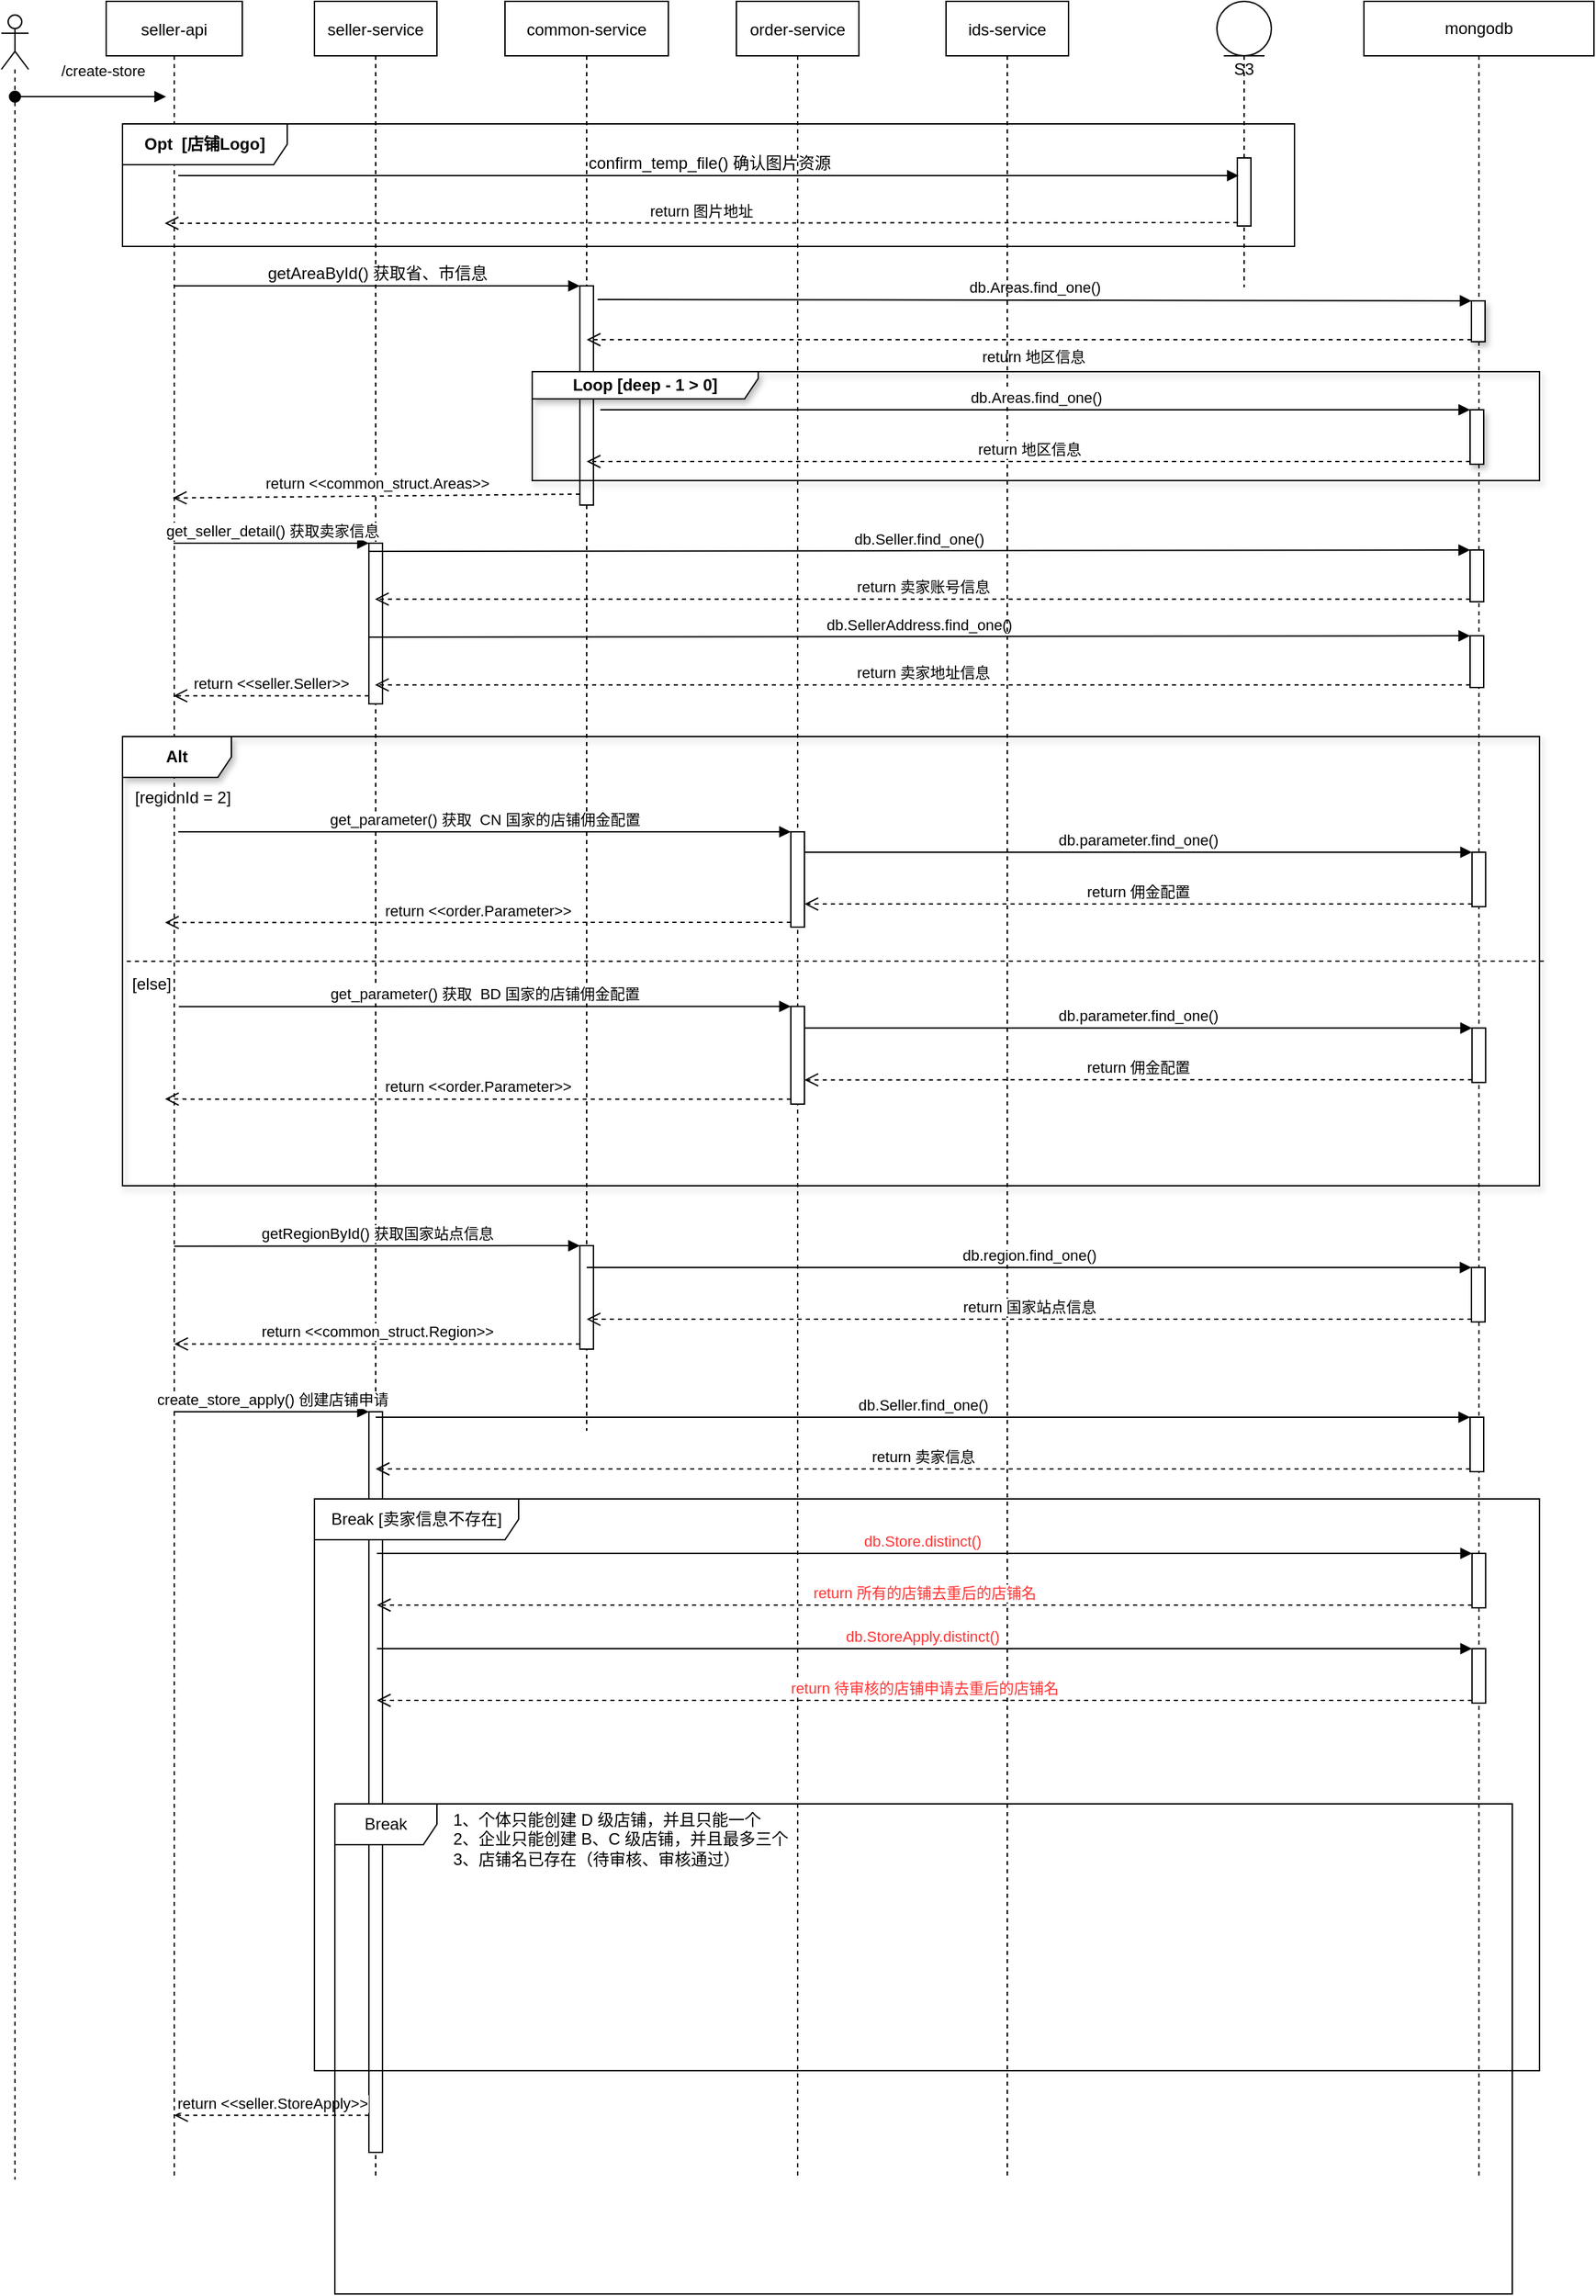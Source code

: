 <mxfile version="20.5.3" type="github">
  <diagram id="kgpKYQtTHZ0yAKxKKP6v" name="Page-1">
    <mxGraphModel dx="1422" dy="762" grid="1" gridSize="10" guides="1" tooltips="1" connect="1" arrows="1" fold="1" page="1" pageScale="1" pageWidth="850" pageHeight="1100" math="0" shadow="0">
      <root>
        <mxCell id="0" />
        <mxCell id="1" parent="0" />
        <mxCell id="EHfXZcObb2dVpvzbA1oW-2" value="seller-api" style="shape=umlLifeline;perimeter=lifelinePerimeter;container=1;collapsible=0;recursiveResize=0;rounded=0;shadow=0;strokeWidth=1;" vertex="1" parent="1">
          <mxGeometry x="207" y="110" width="100" height="1600" as="geometry" />
        </mxCell>
        <mxCell id="EHfXZcObb2dVpvzbA1oW-3" value="/create-store" style="verticalAlign=bottom;startArrow=oval;endArrow=block;startSize=8;shadow=0;strokeWidth=1;" edge="1" parent="EHfXZcObb2dVpvzbA1oW-2" source="EHfXZcObb2dVpvzbA1oW-9">
          <mxGeometry x="0.167" y="10" relative="1" as="geometry">
            <mxPoint x="-16" y="70" as="sourcePoint" />
            <mxPoint x="44" y="70" as="targetPoint" />
            <mxPoint as="offset" />
          </mxGeometry>
        </mxCell>
        <mxCell id="EHfXZcObb2dVpvzbA1oW-6" value="Opt&amp;nbsp; [店铺Logo]" style="shape=umlFrame;whiteSpace=wrap;html=1;fontStyle=1;width=121;height=30;" vertex="1" parent="1">
          <mxGeometry x="219" y="200" width="861" height="90" as="geometry" />
        </mxCell>
        <mxCell id="EHfXZcObb2dVpvzbA1oW-7" value="seller-service" style="shape=umlLifeline;perimeter=lifelinePerimeter;container=1;collapsible=0;recursiveResize=0;rounded=0;shadow=0;strokeWidth=1;" vertex="1" parent="1">
          <mxGeometry x="360" y="110" width="90" height="1600" as="geometry" />
        </mxCell>
        <mxCell id="EHfXZcObb2dVpvzbA1oW-70" value="" style="html=1;points=[];perimeter=orthogonalPerimeter;" vertex="1" parent="EHfXZcObb2dVpvzbA1oW-7">
          <mxGeometry x="40" y="398" width="10" height="118" as="geometry" />
        </mxCell>
        <mxCell id="EHfXZcObb2dVpvzbA1oW-99" value="" style="html=1;points=[];perimeter=orthogonalPerimeter;" vertex="1" parent="EHfXZcObb2dVpvzbA1oW-7">
          <mxGeometry x="40" y="1036" width="10" height="544" as="geometry" />
        </mxCell>
        <mxCell id="EHfXZcObb2dVpvzbA1oW-9" value="" style="shape=umlLifeline;participant=umlActor;perimeter=lifelinePerimeter;whiteSpace=wrap;html=1;container=1;collapsible=0;recursiveResize=0;verticalAlign=top;spacingTop=36;outlineConnect=0;" vertex="1" parent="1">
          <mxGeometry x="130" y="120" width="20" height="1590" as="geometry" />
        </mxCell>
        <mxCell id="EHfXZcObb2dVpvzbA1oW-10" value="S3" style="shape=umlLifeline;participant=umlEntity;perimeter=lifelinePerimeter;whiteSpace=wrap;html=1;container=1;collapsible=0;recursiveResize=0;verticalAlign=top;spacingTop=36;outlineConnect=0;" vertex="1" parent="1">
          <mxGeometry x="1023" y="110" width="40" height="210" as="geometry" />
        </mxCell>
        <mxCell id="EHfXZcObb2dVpvzbA1oW-11" value="" style="html=1;points=[];perimeter=orthogonalPerimeter;" vertex="1" parent="EHfXZcObb2dVpvzbA1oW-10">
          <mxGeometry x="15" y="115" width="10" height="50" as="geometry" />
        </mxCell>
        <mxCell id="EHfXZcObb2dVpvzbA1oW-12" value="&lt;span style=&quot;font-size: 12px;&quot;&gt;confirm_temp_file() 确认图片资源&lt;/span&gt;" style="html=1;verticalAlign=bottom;endArrow=block;entryX=0.1;entryY=0.34;rounded=0;entryDx=0;entryDy=0;entryPerimeter=0;" edge="1" parent="EHfXZcObb2dVpvzbA1oW-10">
          <mxGeometry relative="1" as="geometry">
            <mxPoint x="-763" y="128" as="sourcePoint" />
            <mxPoint x="16" y="128" as="targetPoint" />
          </mxGeometry>
        </mxCell>
        <mxCell id="EHfXZcObb2dVpvzbA1oW-13" value="common-service" style="shape=umlLifeline;perimeter=lifelinePerimeter;container=1;collapsible=0;recursiveResize=0;rounded=0;shadow=0;strokeWidth=1;" vertex="1" parent="1">
          <mxGeometry x="500" y="110" width="120" height="1050" as="geometry" />
        </mxCell>
        <mxCell id="EHfXZcObb2dVpvzbA1oW-14" value="" style="html=1;points=[];perimeter=orthogonalPerimeter;" vertex="1" parent="EHfXZcObb2dVpvzbA1oW-13">
          <mxGeometry x="55" y="209" width="10" height="161" as="geometry" />
        </mxCell>
        <mxCell id="EHfXZcObb2dVpvzbA1oW-95" value="" style="html=1;points=[];perimeter=orthogonalPerimeter;" vertex="1" parent="EHfXZcObb2dVpvzbA1oW-13">
          <mxGeometry x="55" y="914" width="10" height="76" as="geometry" />
        </mxCell>
        <mxCell id="EHfXZcObb2dVpvzbA1oW-16" value="&lt;span style=&quot;font-size: 12px;&quot;&gt;getAreaById() 获取省、市信息&lt;/span&gt;" style="html=1;verticalAlign=bottom;endArrow=block;entryX=0;entryY=0;rounded=0;" edge="1" parent="1" target="EHfXZcObb2dVpvzbA1oW-14">
          <mxGeometry relative="1" as="geometry">
            <mxPoint x="256.5" y="319" as="sourcePoint" />
          </mxGeometry>
        </mxCell>
        <mxCell id="EHfXZcObb2dVpvzbA1oW-17" value="return &amp;lt;&amp;lt;common_struct.Areas&amp;gt;&amp;gt;" style="html=1;verticalAlign=bottom;endArrow=open;dashed=1;endSize=8;exitX=0;exitY=0.95;rounded=0;entryX=0.49;entryY=0.228;entryDx=0;entryDy=0;entryPerimeter=0;" edge="1" parent="1" source="EHfXZcObb2dVpvzbA1oW-14" target="EHfXZcObb2dVpvzbA1oW-2">
          <mxGeometry relative="1" as="geometry">
            <mxPoint x="250" y="470" as="targetPoint" />
          </mxGeometry>
        </mxCell>
        <mxCell id="EHfXZcObb2dVpvzbA1oW-25" value="order-service" style="shape=umlLifeline;perimeter=lifelinePerimeter;container=1;collapsible=0;recursiveResize=0;rounded=0;shadow=0;strokeWidth=1;" vertex="1" parent="1">
          <mxGeometry x="670" y="110" width="90" height="1600" as="geometry" />
        </mxCell>
        <mxCell id="EHfXZcObb2dVpvzbA1oW-28" value="return 图片地址" style="html=1;verticalAlign=bottom;endArrow=open;dashed=1;endSize=8;exitX=0;exitY=0.95;rounded=0;" edge="1" parent="1" source="EHfXZcObb2dVpvzbA1oW-11">
          <mxGeometry relative="1" as="geometry">
            <mxPoint x="250" y="273" as="targetPoint" />
          </mxGeometry>
        </mxCell>
        <mxCell id="EHfXZcObb2dVpvzbA1oW-29" value="mongodb" style="shape=umlLifeline;perimeter=lifelinePerimeter;whiteSpace=wrap;html=1;container=1;collapsible=0;recursiveResize=0;outlineConnect=0;rounded=0;glass=0;sketch=0;" vertex="1" parent="1">
          <mxGeometry x="1131" y="110" width="169" height="1600" as="geometry" />
        </mxCell>
        <mxCell id="EHfXZcObb2dVpvzbA1oW-30" value="" style="html=1;points=[];perimeter=orthogonalPerimeter;rounded=0;shadow=1;glass=0;sketch=0;" vertex="1" parent="EHfXZcObb2dVpvzbA1oW-29">
          <mxGeometry x="79" y="220" width="10" height="30" as="geometry" />
        </mxCell>
        <mxCell id="EHfXZcObb2dVpvzbA1oW-31" value="" style="html=1;points=[];perimeter=orthogonalPerimeter;rounded=0;shadow=1;glass=0;sketch=0;" vertex="1" parent="EHfXZcObb2dVpvzbA1oW-29">
          <mxGeometry x="78" y="300" width="10" height="40" as="geometry" />
        </mxCell>
        <mxCell id="EHfXZcObb2dVpvzbA1oW-73" value="" style="html=1;points=[];perimeter=orthogonalPerimeter;" vertex="1" parent="EHfXZcObb2dVpvzbA1oW-29">
          <mxGeometry x="78" y="403" width="10" height="38" as="geometry" />
        </mxCell>
        <mxCell id="EHfXZcObb2dVpvzbA1oW-76" value="" style="html=1;points=[];perimeter=orthogonalPerimeter;" vertex="1" parent="EHfXZcObb2dVpvzbA1oW-29">
          <mxGeometry x="78" y="466" width="10" height="38" as="geometry" />
        </mxCell>
        <mxCell id="EHfXZcObb2dVpvzbA1oW-77" value="db.SellerAddress.find_one()" style="html=1;verticalAlign=bottom;endArrow=block;entryX=0;entryY=0;rounded=0;exitX=0;exitY=0.013;exitDx=0;exitDy=0;exitPerimeter=0;" edge="1" parent="EHfXZcObb2dVpvzbA1oW-29" target="EHfXZcObb2dVpvzbA1oW-76">
          <mxGeometry relative="1" as="geometry">
            <mxPoint x="-731" y="467.04" as="sourcePoint" />
          </mxGeometry>
        </mxCell>
        <mxCell id="EHfXZcObb2dVpvzbA1oW-78" value="return 卖家地址信息" style="html=1;verticalAlign=bottom;endArrow=open;dashed=1;endSize=8;exitX=0;exitY=0.95;rounded=0;" edge="1" parent="EHfXZcObb2dVpvzbA1oW-29" source="EHfXZcObb2dVpvzbA1oW-76">
          <mxGeometry relative="1" as="geometry">
            <mxPoint x="-726.5" y="502.1" as="targetPoint" />
          </mxGeometry>
        </mxCell>
        <mxCell id="EHfXZcObb2dVpvzbA1oW-108" value="" style="html=1;points=[];perimeter=orthogonalPerimeter;" vertex="1" parent="EHfXZcObb2dVpvzbA1oW-29">
          <mxGeometry x="79" y="930.02" width="10" height="40" as="geometry" />
        </mxCell>
        <mxCell id="EHfXZcObb2dVpvzbA1oW-112" value="" style="html=1;points=[];perimeter=orthogonalPerimeter;" vertex="1" parent="EHfXZcObb2dVpvzbA1oW-29">
          <mxGeometry x="78" y="1040" width="10" height="40" as="geometry" />
        </mxCell>
        <mxCell id="EHfXZcObb2dVpvzbA1oW-36" value="&lt;b&gt;Loop [deep - 1 &amp;gt; 0]&lt;/b&gt;" style="shape=umlFrame;whiteSpace=wrap;html=1;rounded=0;shadow=1;glass=0;sketch=0;width=166;height=20;" vertex="1" parent="1">
          <mxGeometry x="520" y="382" width="740" height="80" as="geometry" />
        </mxCell>
        <mxCell id="EHfXZcObb2dVpvzbA1oW-37" value="db.Areas.find_one()" style="html=1;verticalAlign=bottom;endArrow=block;entryX=0;entryY=0;rounded=0;exitX=1.3;exitY=0.062;exitDx=0;exitDy=0;exitPerimeter=0;" edge="1" parent="1" source="EHfXZcObb2dVpvzbA1oW-14" target="EHfXZcObb2dVpvzbA1oW-30">
          <mxGeometry relative="1" as="geometry">
            <mxPoint x="862" y="330" as="sourcePoint" />
          </mxGeometry>
        </mxCell>
        <mxCell id="EHfXZcObb2dVpvzbA1oW-38" value="return 地区信息" style="html=1;verticalAlign=bottom;endArrow=open;dashed=1;endSize=8;exitX=0;exitY=0.95;rounded=0;" edge="1" parent="1" source="EHfXZcObb2dVpvzbA1oW-30" target="EHfXZcObb2dVpvzbA1oW-13">
          <mxGeometry x="-0.009" y="21" relative="1" as="geometry">
            <mxPoint x="862" y="406" as="targetPoint" />
            <mxPoint as="offset" />
          </mxGeometry>
        </mxCell>
        <mxCell id="EHfXZcObb2dVpvzbA1oW-39" value="&lt;b&gt;Alt&lt;/b&gt;" style="shape=umlFrame;whiteSpace=wrap;html=1;rounded=0;shadow=1;glass=0;sketch=0;width=80;height=30;" vertex="1" parent="1">
          <mxGeometry x="219" y="650" width="1041" height="330" as="geometry" />
        </mxCell>
        <mxCell id="EHfXZcObb2dVpvzbA1oW-40" value="ids-service" style="shape=umlLifeline;perimeter=lifelinePerimeter;container=1;collapsible=0;recursiveResize=0;rounded=0;shadow=0;strokeWidth=1;" vertex="1" parent="1">
          <mxGeometry x="824" y="110" width="90" height="1600" as="geometry" />
        </mxCell>
        <mxCell id="EHfXZcObb2dVpvzbA1oW-80" value="" style="endArrow=none;dashed=1;html=1;rounded=0;exitX=1.003;exitY=0.5;exitDx=0;exitDy=0;exitPerimeter=0;" edge="1" parent="EHfXZcObb2dVpvzbA1oW-40" source="EHfXZcObb2dVpvzbA1oW-39">
          <mxGeometry width="50" height="50" relative="1" as="geometry">
            <mxPoint x="-64" y="705" as="sourcePoint" />
            <mxPoint x="-605" y="705.1" as="targetPoint" />
          </mxGeometry>
        </mxCell>
        <mxCell id="EHfXZcObb2dVpvzbA1oW-45" value="db.Areas.find_one()" style="html=1;verticalAlign=bottom;endArrow=block;entryX=0;entryY=0;rounded=0;" edge="1" parent="1" target="EHfXZcObb2dVpvzbA1oW-31">
          <mxGeometry relative="1" as="geometry">
            <mxPoint x="570" y="410" as="sourcePoint" />
          </mxGeometry>
        </mxCell>
        <mxCell id="EHfXZcObb2dVpvzbA1oW-46" value="return 地区信息" style="html=1;verticalAlign=bottom;endArrow=open;dashed=1;endSize=8;exitX=0;exitY=0.95;rounded=0;" edge="1" parent="1" source="EHfXZcObb2dVpvzbA1oW-31">
          <mxGeometry relative="1" as="geometry">
            <mxPoint x="560" y="448" as="targetPoint" />
          </mxGeometry>
        </mxCell>
        <mxCell id="EHfXZcObb2dVpvzbA1oW-71" value="get_seller_detail() 获取卖家信息" style="html=1;verticalAlign=bottom;endArrow=block;entryX=0;entryY=0;rounded=0;" edge="1" target="EHfXZcObb2dVpvzbA1oW-70" parent="1">
          <mxGeometry relative="1" as="geometry">
            <mxPoint x="256.5" y="508" as="sourcePoint" />
          </mxGeometry>
        </mxCell>
        <mxCell id="EHfXZcObb2dVpvzbA1oW-74" value="db.Seller.find_one()" style="html=1;verticalAlign=bottom;endArrow=block;entryX=0;entryY=0;rounded=0;exitX=0;exitY=0.013;exitDx=0;exitDy=0;exitPerimeter=0;" edge="1" target="EHfXZcObb2dVpvzbA1oW-73" parent="1">
          <mxGeometry relative="1" as="geometry">
            <mxPoint x="400" y="514.04" as="sourcePoint" />
          </mxGeometry>
        </mxCell>
        <mxCell id="EHfXZcObb2dVpvzbA1oW-75" value="return 卖家账号信息" style="html=1;verticalAlign=bottom;endArrow=open;dashed=1;endSize=8;exitX=0;exitY=0.95;rounded=0;" edge="1" source="EHfXZcObb2dVpvzbA1oW-73" parent="1">
          <mxGeometry relative="1" as="geometry">
            <mxPoint x="404.5" y="549.1" as="targetPoint" />
          </mxGeometry>
        </mxCell>
        <mxCell id="EHfXZcObb2dVpvzbA1oW-72" value="return &amp;lt;&amp;lt;seller.Seller&amp;gt;&amp;gt;" style="html=1;verticalAlign=bottom;endArrow=open;dashed=1;endSize=8;exitX=0;exitY=0.95;rounded=0;" edge="1" source="EHfXZcObb2dVpvzbA1oW-70" parent="1">
          <mxGeometry relative="1" as="geometry">
            <mxPoint x="256.5" y="620.1" as="targetPoint" />
          </mxGeometry>
        </mxCell>
        <mxCell id="EHfXZcObb2dVpvzbA1oW-81" value="[regionId = 2]" style="text;html=1;strokeColor=none;fillColor=none;align=center;verticalAlign=middle;whiteSpace=wrap;rounded=0;" vertex="1" parent="1">
          <mxGeometry x="227" y="680" width="73" height="30" as="geometry" />
        </mxCell>
        <mxCell id="EHfXZcObb2dVpvzbA1oW-82" value="[else]" style="text;html=1;strokeColor=none;fillColor=none;align=center;verticalAlign=middle;whiteSpace=wrap;rounded=0;" vertex="1" parent="1">
          <mxGeometry x="219" y="815" width="43" height="33.25" as="geometry" />
        </mxCell>
        <mxCell id="EHfXZcObb2dVpvzbA1oW-86" value="" style="html=1;points=[];perimeter=orthogonalPerimeter;" vertex="1" parent="1">
          <mxGeometry x="710" y="720" width="10" height="70" as="geometry" />
        </mxCell>
        <mxCell id="EHfXZcObb2dVpvzbA1oW-87" value="get_parameter() 获取&amp;nbsp; CN 国家的店铺佣金配置" style="html=1;verticalAlign=bottom;endArrow=block;entryX=0;entryY=0;rounded=0;" edge="1" target="EHfXZcObb2dVpvzbA1oW-86" parent="1">
          <mxGeometry relative="1" as="geometry">
            <mxPoint x="260" y="720" as="sourcePoint" />
          </mxGeometry>
        </mxCell>
        <mxCell id="EHfXZcObb2dVpvzbA1oW-88" value="return &amp;lt;&amp;lt;order.Parameter&amp;gt;&amp;gt;" style="html=1;verticalAlign=bottom;endArrow=open;dashed=1;endSize=8;exitX=0;exitY=0.95;rounded=0;entryX=0.03;entryY=0.414;entryDx=0;entryDy=0;entryPerimeter=0;" edge="1" source="EHfXZcObb2dVpvzbA1oW-86" parent="1" target="EHfXZcObb2dVpvzbA1oW-39">
          <mxGeometry relative="1" as="geometry">
            <mxPoint x="640" y="796" as="targetPoint" />
          </mxGeometry>
        </mxCell>
        <mxCell id="EHfXZcObb2dVpvzbA1oW-89" value="" style="html=1;points=[];perimeter=orthogonalPerimeter;" vertex="1" parent="1">
          <mxGeometry x="710" y="848.25" width="10" height="71.75" as="geometry" />
        </mxCell>
        <mxCell id="EHfXZcObb2dVpvzbA1oW-90" value="get_parameter() 获取&amp;nbsp; BD 国家的店铺佣金配置" style="html=1;verticalAlign=bottom;endArrow=block;entryX=0;entryY=0;rounded=0;exitX=0.056;exitY=0.231;exitDx=0;exitDy=0;exitPerimeter=0;" edge="1" parent="1" target="EHfXZcObb2dVpvzbA1oW-89">
          <mxGeometry relative="1" as="geometry">
            <mxPoint x="260.4" y="848.359" as="sourcePoint" />
          </mxGeometry>
        </mxCell>
        <mxCell id="EHfXZcObb2dVpvzbA1oW-91" value="return &amp;lt;&amp;lt;order.Parameter&amp;gt;&amp;gt;" style="html=1;verticalAlign=bottom;endArrow=open;dashed=1;endSize=8;exitX=0;exitY=0.95;rounded=0;entryX=0.03;entryY=0.807;entryDx=0;entryDy=0;entryPerimeter=0;" edge="1" parent="1" source="EHfXZcObb2dVpvzbA1oW-89" target="EHfXZcObb2dVpvzbA1oW-39">
          <mxGeometry relative="1" as="geometry">
            <mxPoint x="249.6" y="886.296" as="targetPoint" />
          </mxGeometry>
        </mxCell>
        <mxCell id="EHfXZcObb2dVpvzbA1oW-96" value="getRegionById() 获取国家站点信息" style="html=1;verticalAlign=bottom;endArrow=block;entryX=0;entryY=0;rounded=0;exitX=0.5;exitY=0.519;exitDx=0;exitDy=0;exitPerimeter=0;" edge="1" parent="1" target="EHfXZcObb2dVpvzbA1oW-95">
          <mxGeometry relative="1" as="geometry">
            <mxPoint x="257" y="1024.4" as="sourcePoint" />
          </mxGeometry>
        </mxCell>
        <mxCell id="EHfXZcObb2dVpvzbA1oW-100" value="create_store_apply() 创建店铺申请" style="html=1;verticalAlign=bottom;endArrow=block;entryX=0;entryY=0;rounded=0;" edge="1" target="EHfXZcObb2dVpvzbA1oW-99" parent="1">
          <mxGeometry relative="1" as="geometry">
            <mxPoint x="256.5" y="1146" as="sourcePoint" />
          </mxGeometry>
        </mxCell>
        <mxCell id="EHfXZcObb2dVpvzbA1oW-101" value="return &amp;lt;&amp;lt;seller.StoreApply&amp;gt;&amp;gt;" style="html=1;verticalAlign=bottom;endArrow=open;dashed=1;endSize=8;exitX=0;exitY=0.95;rounded=0;" edge="1" source="EHfXZcObb2dVpvzbA1oW-99" parent="1" target="EHfXZcObb2dVpvzbA1oW-2">
          <mxGeometry relative="1" as="geometry">
            <mxPoint x="256.5" y="1222" as="targetPoint" />
          </mxGeometry>
        </mxCell>
        <mxCell id="EHfXZcObb2dVpvzbA1oW-102" value="" style="html=1;points=[];perimeter=orthogonalPerimeter;" vertex="1" parent="1">
          <mxGeometry x="1210.4" y="735" width="10" height="40" as="geometry" />
        </mxCell>
        <mxCell id="EHfXZcObb2dVpvzbA1oW-103" value="db.parameter.find_one()" style="html=1;verticalAlign=bottom;endArrow=block;entryX=0;entryY=0;rounded=0;exitX=1;exitY=0.214;exitDx=0;exitDy=0;exitPerimeter=0;" edge="1" parent="1" target="EHfXZcObb2dVpvzbA1oW-102" source="EHfXZcObb2dVpvzbA1oW-86">
          <mxGeometry relative="1" as="geometry">
            <mxPoint x="760.8" y="735.109" as="sourcePoint" />
          </mxGeometry>
        </mxCell>
        <mxCell id="EHfXZcObb2dVpvzbA1oW-104" value="return 佣金配置" style="html=1;verticalAlign=bottom;endArrow=open;dashed=1;endSize=8;exitX=0;exitY=0.95;rounded=0;entryX=1;entryY=0.758;entryDx=0;entryDy=0;entryPerimeter=0;" edge="1" parent="1" source="EHfXZcObb2dVpvzbA1oW-102" target="EHfXZcObb2dVpvzbA1oW-86">
          <mxGeometry relative="1" as="geometry">
            <mxPoint x="750.0" y="773.046" as="targetPoint" />
          </mxGeometry>
        </mxCell>
        <mxCell id="EHfXZcObb2dVpvzbA1oW-105" value="" style="html=1;points=[];perimeter=orthogonalPerimeter;" vertex="1" parent="1">
          <mxGeometry x="1210.4" y="864.14" width="10" height="40" as="geometry" />
        </mxCell>
        <mxCell id="EHfXZcObb2dVpvzbA1oW-106" value="db.parameter.find_one()" style="html=1;verticalAlign=bottom;endArrow=block;entryX=0;entryY=0;rounded=0;exitX=1;exitY=0.214;exitDx=0;exitDy=0;exitPerimeter=0;" edge="1" parent="1" target="EHfXZcObb2dVpvzbA1oW-105">
          <mxGeometry relative="1" as="geometry">
            <mxPoint x="720" y="864.12" as="sourcePoint" />
          </mxGeometry>
        </mxCell>
        <mxCell id="EHfXZcObb2dVpvzbA1oW-107" value="return 佣金配置" style="html=1;verticalAlign=bottom;endArrow=open;dashed=1;endSize=8;exitX=0;exitY=0.95;rounded=0;entryX=1;entryY=0.758;entryDx=0;entryDy=0;entryPerimeter=0;" edge="1" parent="1" source="EHfXZcObb2dVpvzbA1oW-105">
          <mxGeometry relative="1" as="geometry">
            <mxPoint x="720" y="902.2" as="targetPoint" />
          </mxGeometry>
        </mxCell>
        <mxCell id="EHfXZcObb2dVpvzbA1oW-109" value="db.region.find_one()" style="html=1;verticalAlign=bottom;endArrow=block;entryX=0;entryY=0;rounded=0;" edge="1" parent="1" target="EHfXZcObb2dVpvzbA1oW-108" source="EHfXZcObb2dVpvzbA1oW-13">
          <mxGeometry relative="1" as="geometry">
            <mxPoint x="719.6" y="1040" as="sourcePoint" />
          </mxGeometry>
        </mxCell>
        <mxCell id="EHfXZcObb2dVpvzbA1oW-110" value="return 国家站点信息" style="html=1;verticalAlign=bottom;endArrow=open;dashed=1;endSize=8;exitX=0;exitY=0.95;rounded=0;" edge="1" parent="1" source="EHfXZcObb2dVpvzbA1oW-108" target="EHfXZcObb2dVpvzbA1oW-13">
          <mxGeometry relative="1" as="geometry">
            <mxPoint x="719.6" y="1078.08" as="targetPoint" />
          </mxGeometry>
        </mxCell>
        <mxCell id="EHfXZcObb2dVpvzbA1oW-97" value="return &amp;lt;&amp;lt;common_struct.Region&amp;gt;&amp;gt;" style="html=1;verticalAlign=bottom;endArrow=open;dashed=1;endSize=8;exitX=0;exitY=0.95;rounded=0;" edge="1" parent="1" source="EHfXZcObb2dVpvzbA1oW-95" target="EHfXZcObb2dVpvzbA1oW-2">
          <mxGeometry relative="1" as="geometry">
            <mxPoint x="250" y="1062" as="targetPoint" />
          </mxGeometry>
        </mxCell>
        <mxCell id="EHfXZcObb2dVpvzbA1oW-111" value="Break [卖家信息不存在]" style="shape=umlFrame;whiteSpace=wrap;html=1;width=150;height=30;" vertex="1" parent="1">
          <mxGeometry x="360" y="1210" width="900" height="420" as="geometry" />
        </mxCell>
        <mxCell id="EHfXZcObb2dVpvzbA1oW-113" value="db.Seller.find_one()" style="html=1;verticalAlign=bottom;endArrow=block;entryX=0;entryY=0;rounded=0;" edge="1" parent="1" target="EHfXZcObb2dVpvzbA1oW-112" source="EHfXZcObb2dVpvzbA1oW-7">
          <mxGeometry relative="1" as="geometry">
            <mxPoint x="558.5" y="1150" as="sourcePoint" />
          </mxGeometry>
        </mxCell>
        <mxCell id="EHfXZcObb2dVpvzbA1oW-114" value="return 卖家信息" style="html=1;verticalAlign=bottom;endArrow=open;dashed=1;endSize=8;exitX=0;exitY=0.95;rounded=0;" edge="1" parent="1" source="EHfXZcObb2dVpvzbA1oW-112" target="EHfXZcObb2dVpvzbA1oW-7">
          <mxGeometry relative="1" as="geometry">
            <mxPoint x="558.5" y="1188" as="targetPoint" />
          </mxGeometry>
        </mxCell>
        <mxCell id="EHfXZcObb2dVpvzbA1oW-115" value="Break" style="shape=umlFrame;whiteSpace=wrap;html=1;width=75;height=30;" vertex="1" parent="1">
          <mxGeometry x="375" y="1434" width="865" height="360" as="geometry" />
        </mxCell>
        <mxCell id="EHfXZcObb2dVpvzbA1oW-116" value="1、个体只能创建 D 级店铺，并且只能一个&lt;br&gt;2、企业只能创建 B、C 级店铺，并且最多三个&lt;br&gt;3、店铺名已存在（待审核、审核通过）" style="text;html=1;strokeColor=none;fillColor=none;align=left;verticalAlign=middle;whiteSpace=wrap;rounded=0;" vertex="1" parent="1">
          <mxGeometry x="460" y="1435" width="250" height="49" as="geometry" />
        </mxCell>
        <mxCell id="EHfXZcObb2dVpvzbA1oW-117" value="" style="html=1;points=[];perimeter=orthogonalPerimeter;" vertex="1" parent="1">
          <mxGeometry x="1210.4" y="1250" width="10" height="40" as="geometry" />
        </mxCell>
        <mxCell id="EHfXZcObb2dVpvzbA1oW-118" value="&lt;font color=&quot;#ff3333&quot;&gt;db.Store.distinct()&amp;nbsp;&lt;/font&gt;" style="html=1;verticalAlign=bottom;endArrow=block;entryX=0;entryY=0;rounded=0;" edge="1" parent="1" target="EHfXZcObb2dVpvzbA1oW-117">
          <mxGeometry relative="1" as="geometry">
            <mxPoint x="405.9" y="1250" as="sourcePoint" />
          </mxGeometry>
        </mxCell>
        <mxCell id="EHfXZcObb2dVpvzbA1oW-119" value="&lt;font color=&quot;#ff3333&quot;&gt;return 所有的店铺去重后的店铺名&lt;/font&gt;" style="html=1;verticalAlign=bottom;endArrow=open;dashed=1;endSize=8;exitX=0;exitY=0.95;rounded=0;" edge="1" parent="1" source="EHfXZcObb2dVpvzbA1oW-117">
          <mxGeometry relative="1" as="geometry">
            <mxPoint x="405.9" y="1288" as="targetPoint" />
          </mxGeometry>
        </mxCell>
        <mxCell id="EHfXZcObb2dVpvzbA1oW-120" value="" style="html=1;points=[];perimeter=orthogonalPerimeter;" vertex="1" parent="1">
          <mxGeometry x="1210.4" y="1320" width="10" height="40" as="geometry" />
        </mxCell>
        <mxCell id="EHfXZcObb2dVpvzbA1oW-121" value="&lt;font color=&quot;#ff3333&quot;&gt;db.StoreApply.distinct()&amp;nbsp;&lt;/font&gt;" style="html=1;verticalAlign=bottom;endArrow=block;entryX=0;entryY=0;rounded=0;" edge="1" parent="1" target="EHfXZcObb2dVpvzbA1oW-120">
          <mxGeometry relative="1" as="geometry">
            <mxPoint x="405.9" y="1320" as="sourcePoint" />
          </mxGeometry>
        </mxCell>
        <mxCell id="EHfXZcObb2dVpvzbA1oW-122" value="&lt;font color=&quot;#ff3333&quot;&gt;return 待审核的店铺申请去重后的店铺名&lt;/font&gt;" style="html=1;verticalAlign=bottom;endArrow=open;dashed=1;endSize=8;exitX=0;exitY=0.95;rounded=0;" edge="1" parent="1" source="EHfXZcObb2dVpvzbA1oW-120">
          <mxGeometry relative="1" as="geometry">
            <mxPoint x="405.9" y="1358" as="targetPoint" />
          </mxGeometry>
        </mxCell>
      </root>
    </mxGraphModel>
  </diagram>
</mxfile>
